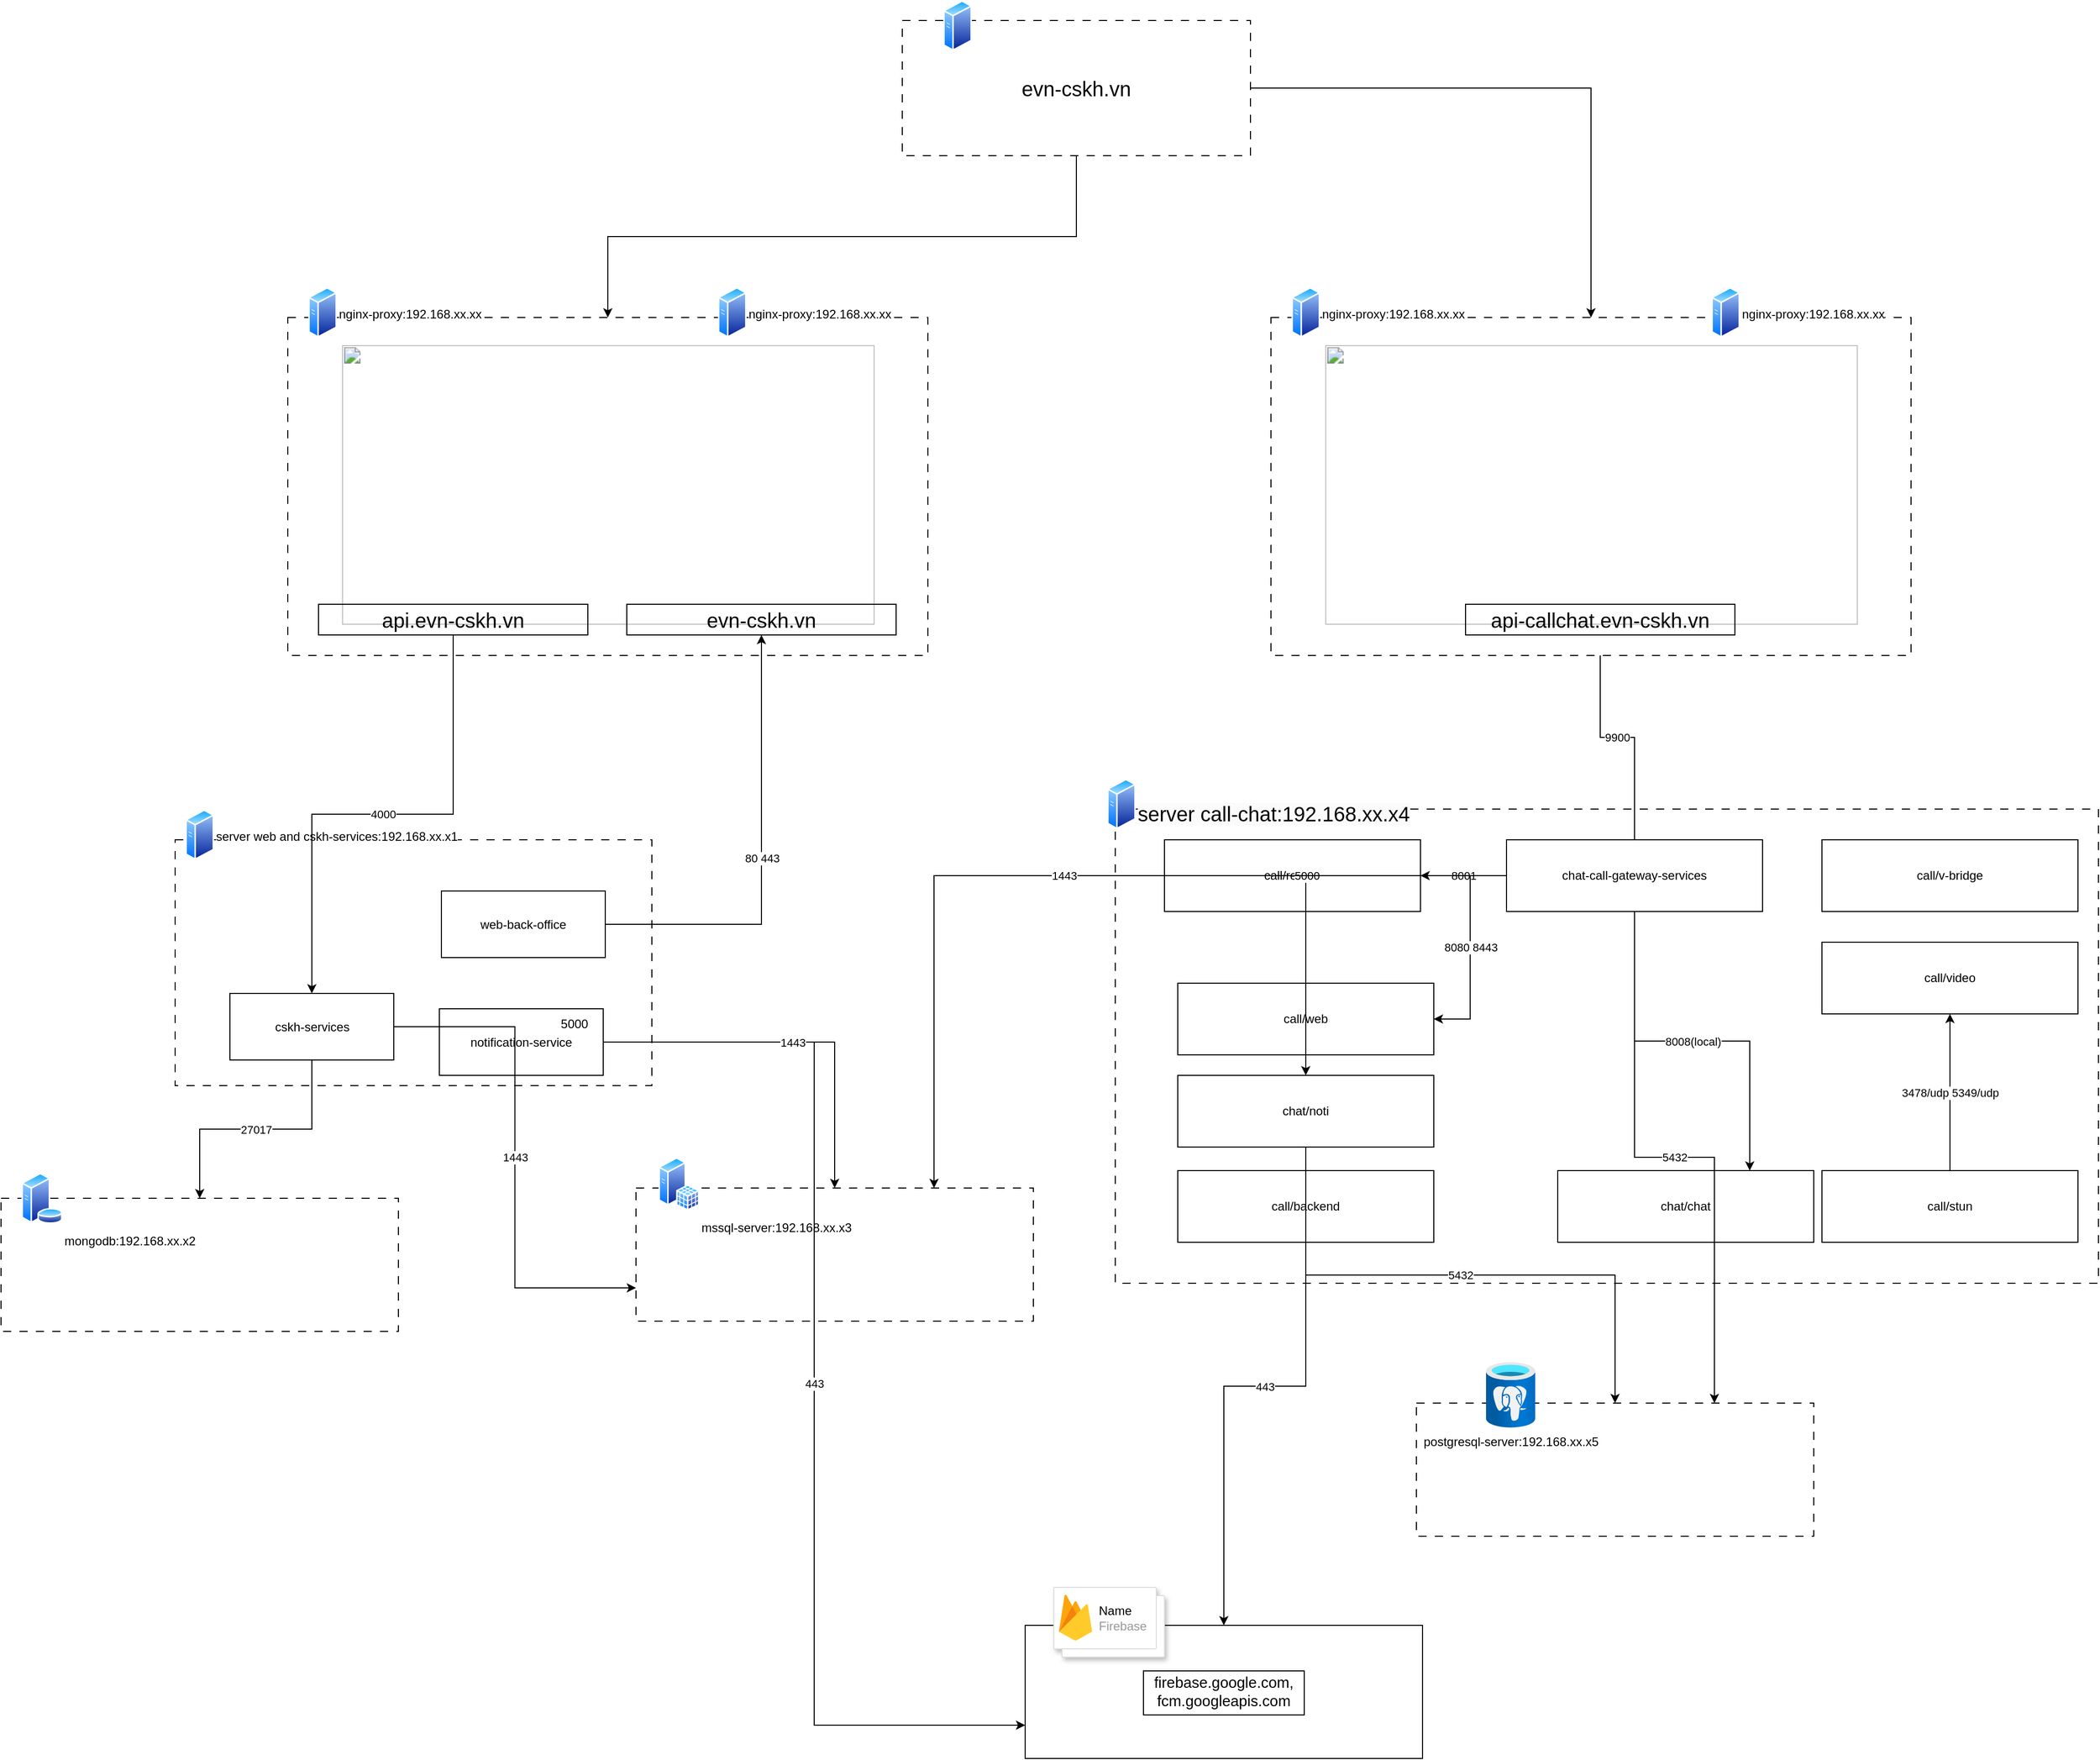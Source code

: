 <mxfile version="22.1.9" type="github">
  <diagram name="Trang-1" id="dq9l8l6au6h9szgYK-dR">
    <mxGraphModel dx="2100" dy="1114" grid="1" gridSize="10" guides="1" tooltips="1" connect="1" arrows="1" fold="1" page="1" pageScale="1" pageWidth="3300" pageHeight="4681" math="0" shadow="0">
      <root>
        <mxCell id="0" />
        <mxCell id="1" parent="0" />
        <mxCell id="DsaZjd4GyhEWa_nOk9mJ-148" style="edgeStyle=orthogonalEdgeStyle;rounded=0;orthogonalLoop=1;jettySize=auto;html=1;entryX=0.5;entryY=0;entryDx=0;entryDy=0;" parent="1" source="DsaZjd4GyhEWa_nOk9mJ-5" target="DsaZjd4GyhEWa_nOk9mJ-136" edge="1">
          <mxGeometry relative="1" as="geometry" />
        </mxCell>
        <mxCell id="DsaZjd4GyhEWa_nOk9mJ-149" style="edgeStyle=orthogonalEdgeStyle;rounded=0;orthogonalLoop=1;jettySize=auto;html=1;entryX=0.5;entryY=0;entryDx=0;entryDy=0;" parent="1" source="DsaZjd4GyhEWa_nOk9mJ-5" target="DsaZjd4GyhEWa_nOk9mJ-129" edge="1">
          <mxGeometry relative="1" as="geometry" />
        </mxCell>
        <mxCell id="DsaZjd4GyhEWa_nOk9mJ-5" value="&lt;span style=&quot;font-size: 20px;&quot;&gt;evn-cskh.vn&lt;/span&gt;" style="rounded=0;whiteSpace=wrap;html=1;strokeColor=default;dashed=1;dashPattern=8 8;" parent="1" vertex="1">
          <mxGeometry x="1680" y="190" width="340" height="132" as="geometry" />
        </mxCell>
        <mxCell id="DsaZjd4GyhEWa_nOk9mJ-6" value="" style="image;aspect=fixed;perimeter=ellipsePerimeter;html=1;align=center;shadow=0;dashed=0;spacingTop=3;image=img/lib/active_directory/generic_server.svg;" parent="1" vertex="1">
          <mxGeometry x="1720" y="170" width="28.0" height="50" as="geometry" />
        </mxCell>
        <mxCell id="DsaZjd4GyhEWa_nOk9mJ-25" value="" style="rounded=0;whiteSpace=wrap;html=1;dashed=1;dashPattern=8 8;" parent="1" vertex="1">
          <mxGeometry x="970" y="990" width="465.5" height="240" as="geometry" />
        </mxCell>
        <mxCell id="DsaZjd4GyhEWa_nOk9mJ-26" value="server web and cskh-services:192.168.xx.x1" style="image;aspect=fixed;perimeter=ellipsePerimeter;html=1;align=left;shadow=0;dashed=0;spacingTop=3;image=img/lib/active_directory/generic_server.svg;labelPosition=right;verticalLabelPosition=middle;verticalAlign=middle;" parent="1" vertex="1">
          <mxGeometry x="980" y="960" width="28.0" height="50" as="geometry" />
        </mxCell>
        <mxCell id="DsaZjd4GyhEWa_nOk9mJ-36" value="" style="rounded=0;whiteSpace=wrap;html=1;dashed=1;dashPattern=8 8;" parent="1" vertex="1">
          <mxGeometry x="800" y="1340" width="388" height="130" as="geometry" />
        </mxCell>
        <mxCell id="DsaZjd4GyhEWa_nOk9mJ-39" value="" style="rounded=0;whiteSpace=wrap;html=1;dashed=1;dashPattern=8 8;" parent="1" vertex="1">
          <mxGeometry x="1420" y="1330" width="388" height="130" as="geometry" />
        </mxCell>
        <mxCell id="DsaZjd4GyhEWa_nOk9mJ-62" value="mssql-server:192.168.xx.x3" style="image;aspect=fixed;perimeter=ellipsePerimeter;html=1;align=left;shadow=0;dashed=0;spacingTop=3;image=img/lib/active_directory/sql_server.svg;labelPosition=right;verticalLabelPosition=bottom;verticalAlign=top;imageBorder=none;" parent="1" vertex="1">
          <mxGeometry x="1442" y="1300" width="40" height="51.95" as="geometry" />
        </mxCell>
        <mxCell id="DsaZjd4GyhEWa_nOk9mJ-72" value="" style="rounded=0;whiteSpace=wrap;html=1;dashed=1;dashPattern=8 8;" parent="1" vertex="1">
          <mxGeometry x="1888" y="960" width="960" height="463" as="geometry" />
        </mxCell>
        <mxCell id="DsaZjd4GyhEWa_nOk9mJ-73" value="&lt;br&gt;&lt;span style=&quot;color: rgb(0, 0, 0); font-family: Helvetica; font-size: 20px; font-style: normal; font-variant-ligatures: normal; font-variant-caps: normal; font-weight: 400; letter-spacing: normal; orphans: 2; text-indent: 0px; text-transform: none; widows: 2; word-spacing: 0px; -webkit-text-stroke-width: 0px; background-color: rgb(251, 251, 251); text-decoration-thickness: initial; text-decoration-style: initial; text-decoration-color: initial; float: none; display: inline !important;&quot;&gt;server call-chat:192.168.xx.x4&lt;/span&gt;&lt;br&gt;" style="image;aspect=fixed;perimeter=ellipsePerimeter;html=1;align=left;shadow=0;dashed=0;spacingTop=3;image=img/lib/active_directory/generic_server.svg;labelPosition=right;verticalLabelPosition=middle;verticalAlign=middle;" parent="1" vertex="1">
          <mxGeometry x="1880" y="930" width="28.0" height="50" as="geometry" />
        </mxCell>
        <mxCell id="DsaZjd4GyhEWa_nOk9mJ-146" value="443" style="edgeStyle=orthogonalEdgeStyle;rounded=0;orthogonalLoop=1;jettySize=auto;html=1;" parent="1" source="DsaZjd4GyhEWa_nOk9mJ-83" target="DsaZjd4GyhEWa_nOk9mJ-121" edge="1">
          <mxGeometry relative="1" as="geometry" />
        </mxCell>
        <mxCell id="2PlUOS059AvV0ZeicE0P-6" value="5432" style="edgeStyle=orthogonalEdgeStyle;rounded=0;orthogonalLoop=1;jettySize=auto;html=1;entryX=0.5;entryY=0;entryDx=0;entryDy=0;" edge="1" parent="1" source="DsaZjd4GyhEWa_nOk9mJ-83" target="DsaZjd4GyhEWa_nOk9mJ-109">
          <mxGeometry relative="1" as="geometry" />
        </mxCell>
        <mxCell id="DsaZjd4GyhEWa_nOk9mJ-83" value="chat/noti" style="text;html=1;strokeColor=default;fillColor=none;align=center;verticalAlign=middle;whiteSpace=wrap;rounded=0;" parent="1" vertex="1">
          <mxGeometry x="1949" y="1220" width="250" height="70" as="geometry" />
        </mxCell>
        <mxCell id="DsaZjd4GyhEWa_nOk9mJ-84" value="call/record" style="text;html=1;strokeColor=default;fillColor=none;align=center;verticalAlign=middle;whiteSpace=wrap;rounded=0;" parent="1" vertex="1">
          <mxGeometry x="1936" y="990" width="250" height="70" as="geometry" />
        </mxCell>
        <mxCell id="DsaZjd4GyhEWa_nOk9mJ-85" value="call/video" style="text;html=1;strokeColor=default;fillColor=none;align=center;verticalAlign=middle;whiteSpace=wrap;rounded=0;" parent="1" vertex="1">
          <mxGeometry x="2578" y="1090" width="250" height="70" as="geometry" />
        </mxCell>
        <mxCell id="DsaZjd4GyhEWa_nOk9mJ-86" value="call/backend" style="text;html=1;strokeColor=default;fillColor=none;align=center;verticalAlign=middle;whiteSpace=wrap;rounded=0;" parent="1" vertex="1">
          <mxGeometry x="1949" y="1313" width="250" height="70" as="geometry" />
        </mxCell>
        <mxCell id="DsaZjd4GyhEWa_nOk9mJ-88" value="call/web" style="text;html=1;strokeColor=default;fillColor=none;align=center;verticalAlign=middle;whiteSpace=wrap;rounded=0;" parent="1" vertex="1">
          <mxGeometry x="1949" y="1130" width="250" height="70" as="geometry" />
        </mxCell>
        <mxCell id="DsaZjd4GyhEWa_nOk9mJ-89" value="chat/chat" style="text;html=1;strokeColor=default;fillColor=none;align=center;verticalAlign=middle;whiteSpace=wrap;rounded=0;" parent="1" vertex="1">
          <mxGeometry x="2320" y="1313" width="250" height="70" as="geometry" />
        </mxCell>
        <mxCell id="DsaZjd4GyhEWa_nOk9mJ-115" value="3478/udp 5349/udp" style="edgeStyle=orthogonalEdgeStyle;rounded=0;orthogonalLoop=1;jettySize=auto;html=1;entryX=0.5;entryY=1;entryDx=0;entryDy=0;" parent="1" source="DsaZjd4GyhEWa_nOk9mJ-90" target="DsaZjd4GyhEWa_nOk9mJ-85" edge="1">
          <mxGeometry relative="1" as="geometry" />
        </mxCell>
        <mxCell id="DsaZjd4GyhEWa_nOk9mJ-90" value="call/stun" style="text;html=1;strokeColor=default;fillColor=none;align=center;verticalAlign=middle;whiteSpace=wrap;rounded=0;" parent="1" vertex="1">
          <mxGeometry x="2578" y="1313" width="250" height="70" as="geometry" />
        </mxCell>
        <mxCell id="DsaZjd4GyhEWa_nOk9mJ-106" value="9900" style="edgeStyle=orthogonalEdgeStyle;rounded=0;orthogonalLoop=1;jettySize=auto;html=1;entryX=0.5;entryY=1;entryDx=0;entryDy=0;exitX=0.5;exitY=0;exitDx=0;exitDy=0;" parent="1" source="DsaZjd4GyhEWa_nOk9mJ-91" target="DsaZjd4GyhEWa_nOk9mJ-131" edge="1">
          <mxGeometry relative="1" as="geometry" />
        </mxCell>
        <mxCell id="DsaZjd4GyhEWa_nOk9mJ-117" value="8008(local)" style="edgeStyle=orthogonalEdgeStyle;rounded=0;orthogonalLoop=1;jettySize=auto;html=1;entryX=0.75;entryY=0;entryDx=0;entryDy=0;" parent="1" source="DsaZjd4GyhEWa_nOk9mJ-91" target="DsaZjd4GyhEWa_nOk9mJ-89" edge="1">
          <mxGeometry relative="1" as="geometry" />
        </mxCell>
        <mxCell id="DsaZjd4GyhEWa_nOk9mJ-118" value="5000" style="edgeStyle=orthogonalEdgeStyle;rounded=0;orthogonalLoop=1;jettySize=auto;html=1;" parent="1" source="DsaZjd4GyhEWa_nOk9mJ-91" target="DsaZjd4GyhEWa_nOk9mJ-83" edge="1">
          <mxGeometry relative="1" as="geometry" />
        </mxCell>
        <mxCell id="DsaZjd4GyhEWa_nOk9mJ-119" value="8001" style="edgeStyle=orthogonalEdgeStyle;rounded=0;orthogonalLoop=1;jettySize=auto;html=1;entryX=1;entryY=0.5;entryDx=0;entryDy=0;" parent="1" source="DsaZjd4GyhEWa_nOk9mJ-91" target="DsaZjd4GyhEWa_nOk9mJ-84" edge="1">
          <mxGeometry relative="1" as="geometry" />
        </mxCell>
        <mxCell id="DsaZjd4GyhEWa_nOk9mJ-120" value="8080 8443" style="edgeStyle=orthogonalEdgeStyle;rounded=0;orthogonalLoop=1;jettySize=auto;html=1;entryX=1;entryY=0.5;entryDx=0;entryDy=0;" parent="1" source="DsaZjd4GyhEWa_nOk9mJ-91" target="DsaZjd4GyhEWa_nOk9mJ-88" edge="1">
          <mxGeometry relative="1" as="geometry" />
        </mxCell>
        <mxCell id="2PlUOS059AvV0ZeicE0P-4" value="1443" style="edgeStyle=orthogonalEdgeStyle;rounded=0;orthogonalLoop=1;jettySize=auto;html=1;entryX=0.75;entryY=0;entryDx=0;entryDy=0;" edge="1" parent="1" source="DsaZjd4GyhEWa_nOk9mJ-91" target="DsaZjd4GyhEWa_nOk9mJ-39">
          <mxGeometry relative="1" as="geometry" />
        </mxCell>
        <mxCell id="2PlUOS059AvV0ZeicE0P-5" value="5432" style="edgeStyle=orthogonalEdgeStyle;rounded=0;orthogonalLoop=1;jettySize=auto;html=1;entryX=0.75;entryY=0;entryDx=0;entryDy=0;" edge="1" parent="1" source="DsaZjd4GyhEWa_nOk9mJ-91" target="DsaZjd4GyhEWa_nOk9mJ-109">
          <mxGeometry relative="1" as="geometry" />
        </mxCell>
        <mxCell id="DsaZjd4GyhEWa_nOk9mJ-91" value="chat-call-gateway-services" style="text;html=1;strokeColor=default;fillColor=none;align=center;verticalAlign=middle;whiteSpace=wrap;rounded=0;" parent="1" vertex="1">
          <mxGeometry x="2270" y="990" width="250" height="70" as="geometry" />
        </mxCell>
        <mxCell id="DsaZjd4GyhEWa_nOk9mJ-92" value="call/v-bridge" style="text;html=1;strokeColor=default;fillColor=none;align=center;verticalAlign=middle;whiteSpace=wrap;rounded=0;" parent="1" vertex="1">
          <mxGeometry x="2578" y="990" width="250" height="70" as="geometry" />
        </mxCell>
        <mxCell id="DsaZjd4GyhEWa_nOk9mJ-93" value="web-back-office" style="text;html=1;strokeColor=default;fillColor=none;align=center;verticalAlign=middle;whiteSpace=wrap;rounded=0;" parent="1" vertex="1">
          <mxGeometry x="1230" y="1040" width="160" height="65" as="geometry" />
        </mxCell>
        <mxCell id="2PlUOS059AvV0ZeicE0P-2" value="1443" style="edgeStyle=orthogonalEdgeStyle;rounded=0;orthogonalLoop=1;jettySize=auto;html=1;entryX=0;entryY=0.75;entryDx=0;entryDy=0;" edge="1" parent="1" source="DsaZjd4GyhEWa_nOk9mJ-94" target="DsaZjd4GyhEWa_nOk9mJ-39">
          <mxGeometry relative="1" as="geometry" />
        </mxCell>
        <mxCell id="2PlUOS059AvV0ZeicE0P-3" value="27017" style="edgeStyle=orthogonalEdgeStyle;rounded=0;orthogonalLoop=1;jettySize=auto;html=1;" edge="1" parent="1" source="DsaZjd4GyhEWa_nOk9mJ-94" target="DsaZjd4GyhEWa_nOk9mJ-36">
          <mxGeometry relative="1" as="geometry" />
        </mxCell>
        <mxCell id="DsaZjd4GyhEWa_nOk9mJ-94" value="cskh-services" style="text;html=1;strokeColor=default;fillColor=none;align=center;verticalAlign=middle;whiteSpace=wrap;rounded=0;" parent="1" vertex="1">
          <mxGeometry x="1023.5" y="1140" width="160" height="65" as="geometry" />
        </mxCell>
        <mxCell id="DsaZjd4GyhEWa_nOk9mJ-147" value="443" style="edgeStyle=orthogonalEdgeStyle;rounded=0;orthogonalLoop=1;jettySize=auto;html=1;entryX=0;entryY=0.75;entryDx=0;entryDy=0;" parent="1" source="DsaZjd4GyhEWa_nOk9mJ-95" target="DsaZjd4GyhEWa_nOk9mJ-121" edge="1">
          <mxGeometry relative="1" as="geometry" />
        </mxCell>
        <mxCell id="2PlUOS059AvV0ZeicE0P-1" value="1443" style="edgeStyle=orthogonalEdgeStyle;rounded=0;orthogonalLoop=1;jettySize=auto;html=1;" edge="1" parent="1" source="DsaZjd4GyhEWa_nOk9mJ-95" target="DsaZjd4GyhEWa_nOk9mJ-39">
          <mxGeometry relative="1" as="geometry" />
        </mxCell>
        <mxCell id="DsaZjd4GyhEWa_nOk9mJ-95" value="notification-service" style="text;html=1;strokeColor=default;fillColor=none;align=center;verticalAlign=middle;whiteSpace=wrap;rounded=0;" parent="1" vertex="1">
          <mxGeometry x="1228" y="1155" width="160" height="65" as="geometry" />
        </mxCell>
        <mxCell id="DsaZjd4GyhEWa_nOk9mJ-60" value="mongodb:192.168.xx.x2" style="image;aspect=fixed;perimeter=ellipsePerimeter;html=1;align=left;shadow=0;dashed=0;spacingTop=3;image=img/lib/active_directory/database_server.svg;labelPosition=right;verticalLabelPosition=bottom;verticalAlign=top;labelBorderColor=none;fontSize=12;noLabel=0;portConstraintRotation=0;snapToPoint=0;container=1;fixDash=0;collapsible=0;metaEdit=0;backgroundOutline=0;autosize=0;fixedWidth=0;resizeWidth=0;treeFolding=0;treeMoving=0;enumerate=0;comic=0;flipH=0;flipV=0;direction=east;" parent="1" vertex="1">
          <mxGeometry x="820" y="1314.95" width="40" height="50" as="geometry" />
        </mxCell>
        <mxCell id="DsaZjd4GyhEWa_nOk9mJ-105" value="5000" style="text;html=1;strokeColor=none;fillColor=none;align=center;verticalAlign=middle;whiteSpace=wrap;rounded=0;" parent="1" vertex="1">
          <mxGeometry x="1330" y="1155" width="60" height="30" as="geometry" />
        </mxCell>
        <mxCell id="DsaZjd4GyhEWa_nOk9mJ-109" value="" style="rounded=0;whiteSpace=wrap;html=1;dashed=1;dashPattern=8 8;" parent="1" vertex="1">
          <mxGeometry x="2182" y="1540" width="388" height="130" as="geometry" />
        </mxCell>
        <mxCell id="DsaZjd4GyhEWa_nOk9mJ-111" value="postgresql-server:192.168.xx.x5" style="image;aspect=fixed;html=1;points=[];align=center;fontSize=12;image=img/lib/azure2/databases/Azure_Database_PostgreSQL_Server.svg;" parent="1" vertex="1">
          <mxGeometry x="2250" y="1500" width="48" height="64" as="geometry" />
        </mxCell>
        <mxCell id="DsaZjd4GyhEWa_nOk9mJ-121" value="&lt;div style=&quot;font-size: medium; text-align: start;&quot; data-ccp-timestamp=&quot;1702440388565&quot;&gt;&lt;table style=&quot;border-collapse: collapse; width: 119pt;&quot; width=&quot;158&quot;&gt;&lt;colgroup&gt;&lt;col style=&quot;width: 119pt;&quot; width=&quot;158&quot;&gt;&lt;/colgroup&gt;&lt;tbody&gt;&lt;tr style=&quot;height: 30pt;&quot; height=&quot;40&quot;&gt;&lt;td style=&quot;padding-top: 1px; padding-right: 1px; padding-left: 1px; font-size: 11pt; font-family: Calibri, sans-serif; vertical-align: middle; border: 0.5pt solid windowtext; text-align: center; width: 119pt; height: 30pt;&quot; class=&quot;xl22&quot; height=&quot;40&quot; width=&quot;158&quot;&gt;firebase.google.com,&lt;br&gt;fcm.googleapis.com&lt;/td&gt;&lt;/tr&gt;&lt;/tbody&gt;&lt;/table&gt;&lt;/div&gt;" style="rounded=0;whiteSpace=wrap;html=1;" parent="1" vertex="1">
          <mxGeometry x="1800" y="1757" width="388" height="130" as="geometry" />
        </mxCell>
        <mxCell id="DsaZjd4GyhEWa_nOk9mJ-123" value="" style="shape=mxgraph.gcp2.doubleRect;strokeColor=#dddddd;shadow=1;strokeWidth=1;" parent="1" vertex="1">
          <mxGeometry x="1828" y="1720" width="108" height="68" as="geometry" />
        </mxCell>
        <mxCell id="DsaZjd4GyhEWa_nOk9mJ-124" value="&lt;font color=&quot;#000000&quot;&gt;Name&lt;/font&gt;&lt;br&gt;Firebase" style="sketch=0;dashed=0;connectable=0;html=1;fillColor=#5184F3;strokeColor=none;shape=mxgraph.gcp2.firebase;part=1;labelPosition=right;verticalLabelPosition=middle;align=left;verticalAlign=middle;spacingLeft=5;fontColor=#999999;fontSize=12;" parent="DsaZjd4GyhEWa_nOk9mJ-123" vertex="1">
          <mxGeometry width="32.4" height="45" relative="1" as="geometry">
            <mxPoint x="5" y="7" as="offset" />
          </mxGeometry>
        </mxCell>
        <mxCell id="DsaZjd4GyhEWa_nOk9mJ-129" value="&lt;img height=&quot;273&quot; width=&quot;520&quot; src=&quot;https://www.logolynx.com/images/logolynx/36/365d798498d05456efb0e89133938543.png&quot;&gt;" style="rounded=0;whiteSpace=wrap;html=1;shadow=0;strokeWidth=1;glass=0;dashed=1;dashPattern=8 8;" parent="1" vertex="1">
          <mxGeometry x="2040" y="480" width="625" height="330" as="geometry" />
        </mxCell>
        <mxCell id="DsaZjd4GyhEWa_nOk9mJ-131" value="&lt;font style=&quot;font-size: 20px;&quot;&gt;api-callchat.evn-cskh.vn&lt;/font&gt;" style="text;html=1;strokeColor=default;fillColor=none;align=center;verticalAlign=middle;whiteSpace=wrap;rounded=0;" parent="1" vertex="1">
          <mxGeometry x="2230" y="760" width="263" height="30" as="geometry" />
        </mxCell>
        <mxCell id="DsaZjd4GyhEWa_nOk9mJ-132" value="nginx-proxy:192.168.xx.xx" style="image;aspect=fixed;perimeter=ellipsePerimeter;html=1;align=left;shadow=0;dashed=0;spacingTop=3;image=img/lib/active_directory/generic_server.svg;labelPosition=right;verticalLabelPosition=middle;verticalAlign=middle;" parent="1" vertex="1">
          <mxGeometry x="2060" y="450" width="28.0" height="50" as="geometry" />
        </mxCell>
        <mxCell id="DsaZjd4GyhEWa_nOk9mJ-136" value="&lt;img height=&quot;273&quot; width=&quot;520&quot; src=&quot;https://www.logolynx.com/images/logolynx/36/365d798498d05456efb0e89133938543.png&quot;&gt;" style="rounded=0;whiteSpace=wrap;html=1;shadow=0;strokeWidth=1;glass=0;dashed=1;dashPattern=8 8;" parent="1" vertex="1">
          <mxGeometry x="1080" y="480" width="625" height="330" as="geometry" />
        </mxCell>
        <mxCell id="DsaZjd4GyhEWa_nOk9mJ-138" value="nginx-proxy:192.168.xx.xx" style="image;aspect=fixed;perimeter=ellipsePerimeter;html=1;align=left;shadow=0;dashed=0;spacingTop=3;image=img/lib/active_directory/generic_server.svg;labelPosition=right;verticalLabelPosition=middle;verticalAlign=middle;" parent="1" vertex="1">
          <mxGeometry x="1100" y="450" width="28.0" height="50" as="geometry" />
        </mxCell>
        <mxCell id="DsaZjd4GyhEWa_nOk9mJ-14" value="&lt;font style=&quot;font-size: 20px;&quot;&gt;evn-cskh.vn&lt;/font&gt;" style="text;html=1;strokeColor=default;fillColor=none;align=center;verticalAlign=middle;whiteSpace=wrap;rounded=0;" parent="1" vertex="1">
          <mxGeometry x="1411" y="760" width="263" height="30" as="geometry" />
        </mxCell>
        <mxCell id="DsaZjd4GyhEWa_nOk9mJ-104" value="80 443" style="edgeStyle=orthogonalEdgeStyle;rounded=0;orthogonalLoop=1;jettySize=auto;html=1;entryX=0.5;entryY=1;entryDx=0;entryDy=0;" parent="1" source="DsaZjd4GyhEWa_nOk9mJ-93" target="DsaZjd4GyhEWa_nOk9mJ-14" edge="1">
          <mxGeometry relative="1" as="geometry" />
        </mxCell>
        <mxCell id="DsaZjd4GyhEWa_nOk9mJ-8" value="&lt;font style=&quot;font-size: 20px;&quot;&gt;api.evn-cskh.vn&lt;/font&gt;" style="text;html=1;strokeColor=default;fillColor=none;align=center;verticalAlign=middle;whiteSpace=wrap;rounded=0;" parent="1" vertex="1">
          <mxGeometry x="1110" y="760" width="263" height="30" as="geometry" />
        </mxCell>
        <mxCell id="DsaZjd4GyhEWa_nOk9mJ-96" value="4000" style="edgeStyle=orthogonalEdgeStyle;rounded=0;orthogonalLoop=1;jettySize=auto;html=1;entryX=0.5;entryY=0;entryDx=0;entryDy=0;" parent="1" source="DsaZjd4GyhEWa_nOk9mJ-8" target="DsaZjd4GyhEWa_nOk9mJ-94" edge="1">
          <mxGeometry relative="1" as="geometry" />
        </mxCell>
        <mxCell id="DsaZjd4GyhEWa_nOk9mJ-139" value="nginx-proxy:192.168.xx.xx" style="image;aspect=fixed;perimeter=ellipsePerimeter;html=1;align=left;shadow=0;dashed=0;spacingTop=3;image=img/lib/active_directory/generic_server.svg;labelPosition=right;verticalLabelPosition=middle;verticalAlign=middle;" parent="1" vertex="1">
          <mxGeometry x="1500" y="450" width="28.0" height="50" as="geometry" />
        </mxCell>
        <mxCell id="DsaZjd4GyhEWa_nOk9mJ-140" value="nginx-proxy:192.168.xx.xx" style="image;aspect=fixed;perimeter=ellipsePerimeter;html=1;align=left;shadow=0;dashed=0;spacingTop=3;image=img/lib/active_directory/generic_server.svg;labelPosition=right;verticalLabelPosition=middle;verticalAlign=middle;" parent="1" vertex="1">
          <mxGeometry x="2470" y="450" width="28.0" height="50" as="geometry" />
        </mxCell>
      </root>
    </mxGraphModel>
  </diagram>
</mxfile>
